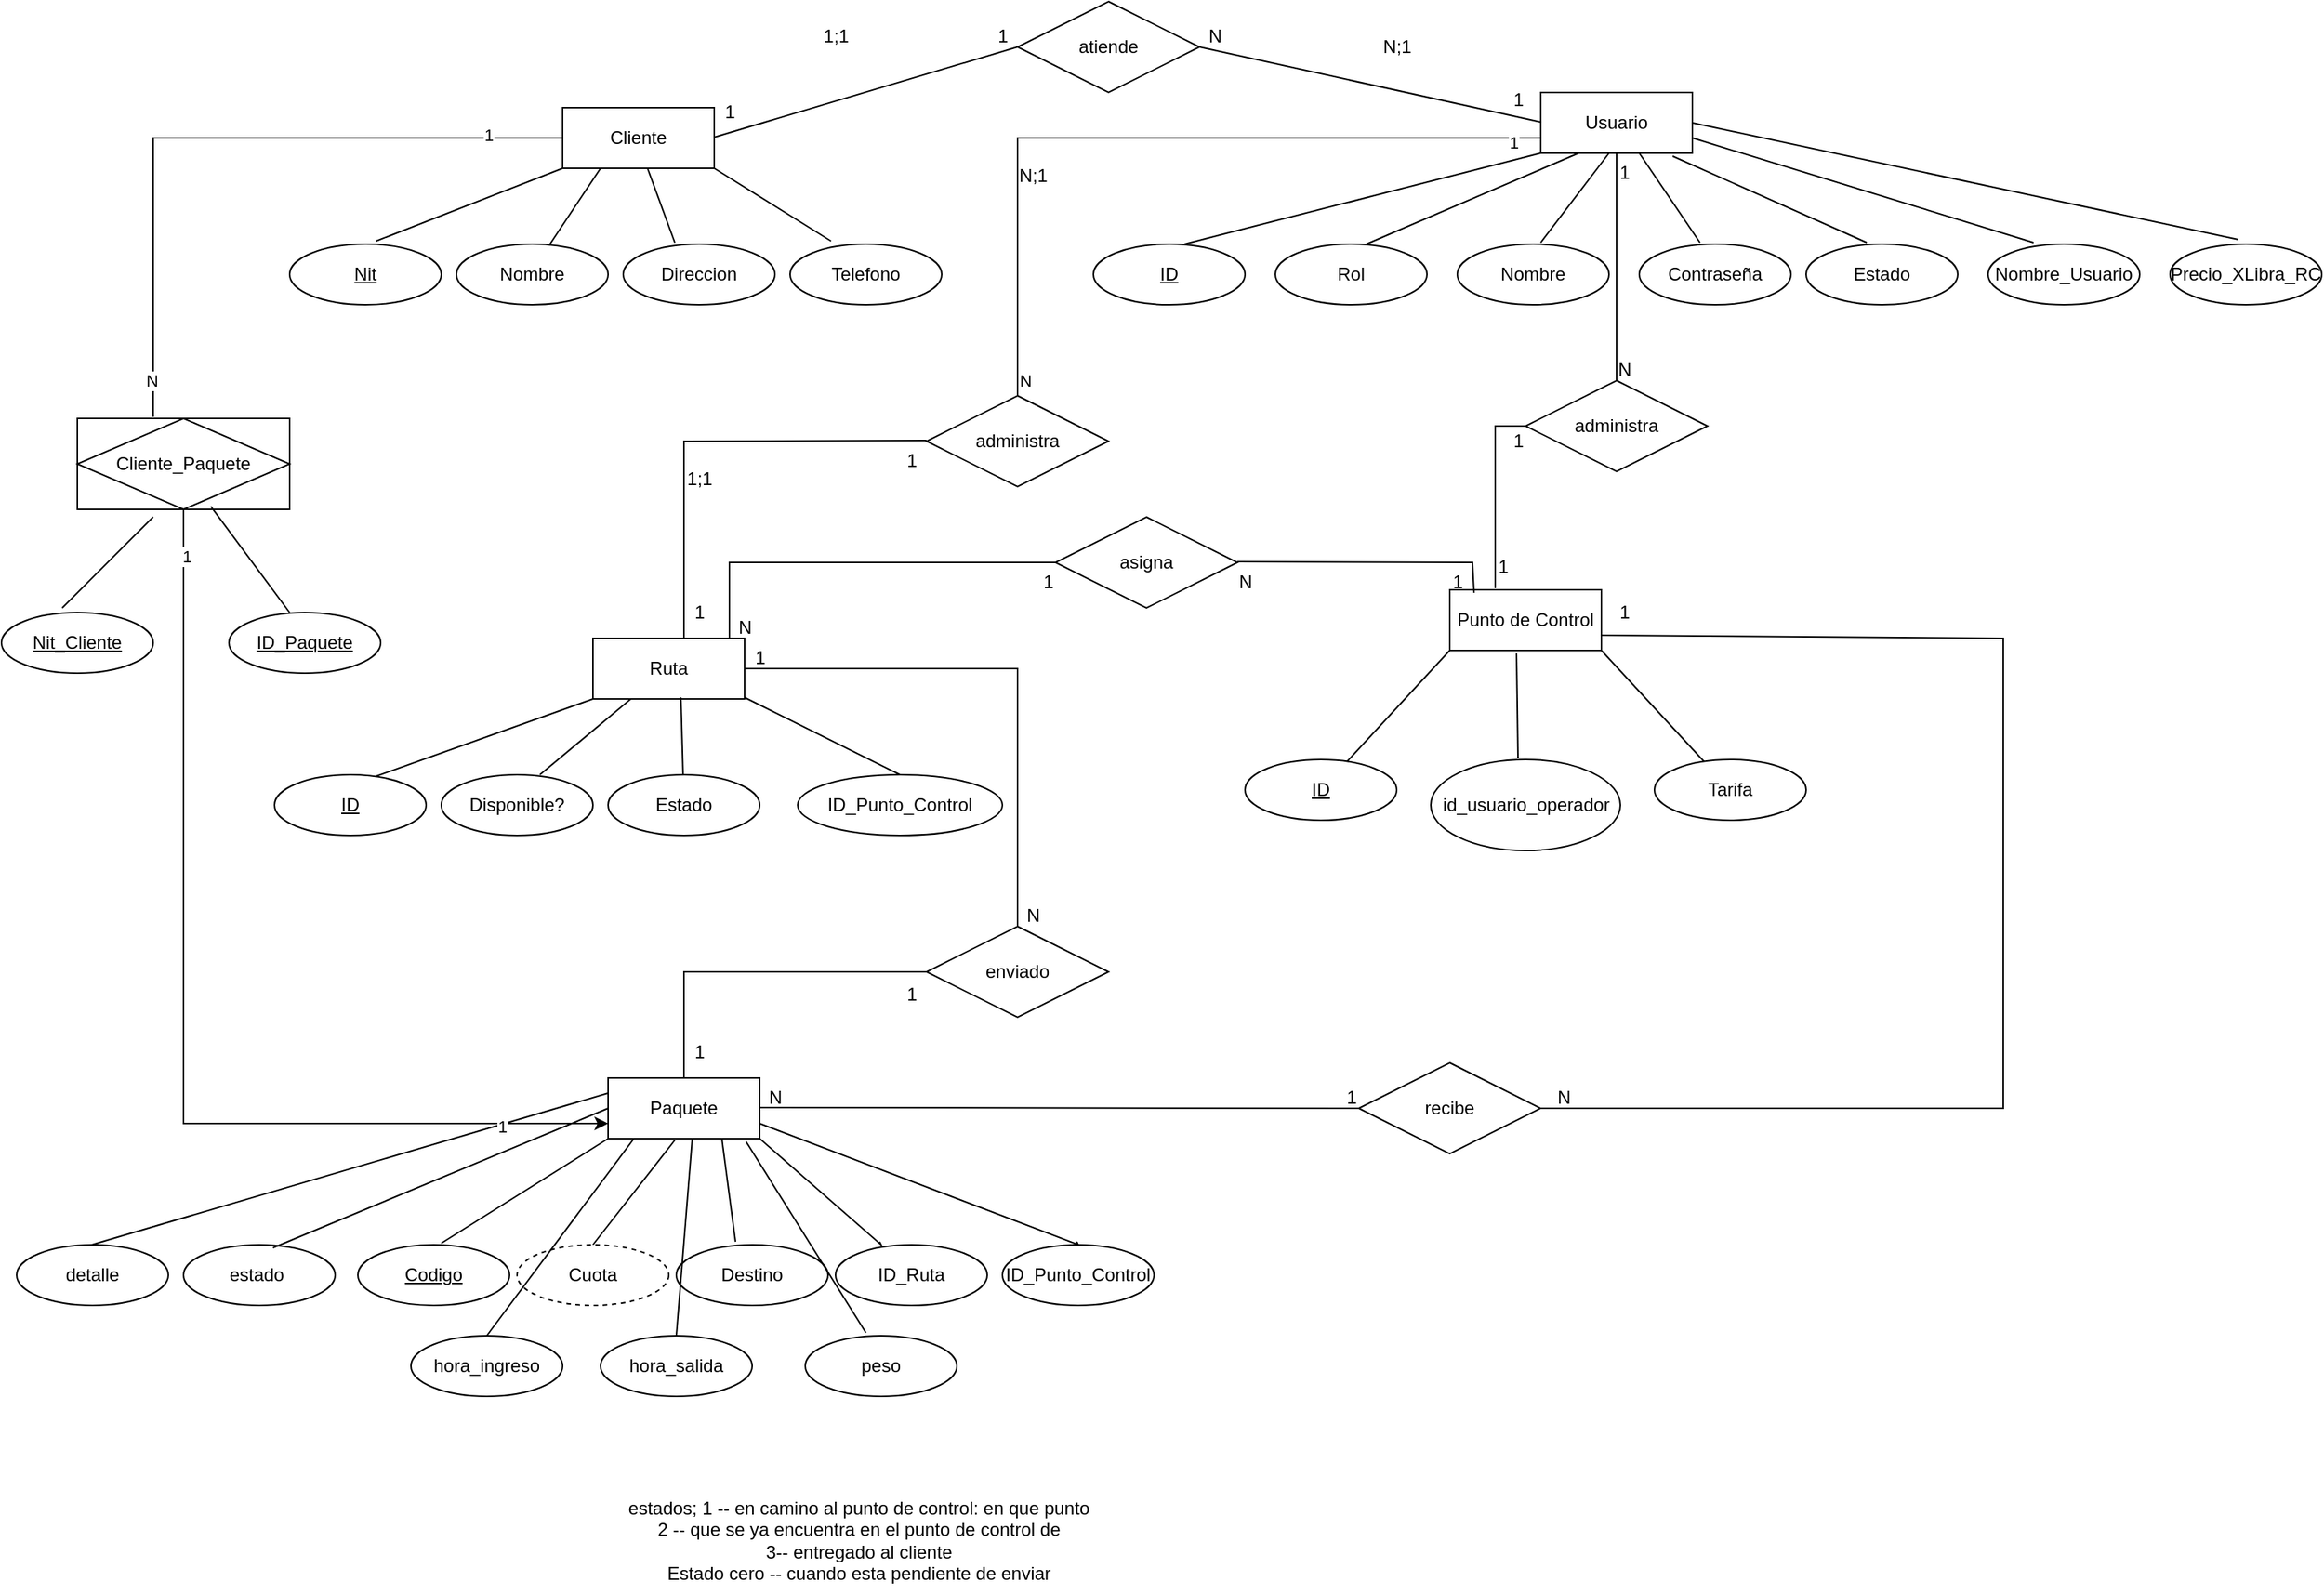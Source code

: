 <mxfile version="24.2.1" type="device">
  <diagram id="R2lEEEUBdFMjLlhIrx00" name="Page-1">
    <mxGraphModel dx="1689" dy="454" grid="1" gridSize="10" guides="1" tooltips="1" connect="1" arrows="1" fold="1" page="1" pageScale="1" pageWidth="850" pageHeight="1100" math="0" shadow="0" extFonts="Permanent Marker^https://fonts.googleapis.com/css?family=Permanent+Marker">
      <root>
        <mxCell id="0" />
        <mxCell id="1" parent="0" />
        <mxCell id="iS1wOVWLzIbY6WLi5ZnQ-2" value="Cliente" style="whiteSpace=wrap;html=1;align=center;" parent="1" vertex="1">
          <mxGeometry x="200" y="100" width="100" height="40" as="geometry" />
        </mxCell>
        <mxCell id="iS1wOVWLzIbY6WLi5ZnQ-3" value="Direccion" style="ellipse;whiteSpace=wrap;html=1;align=center;" parent="1" vertex="1">
          <mxGeometry x="240" y="190" width="100" height="40" as="geometry" />
        </mxCell>
        <mxCell id="iS1wOVWLzIbY6WLi5ZnQ-4" value="Nombre" style="ellipse;whiteSpace=wrap;html=1;align=center;" parent="1" vertex="1">
          <mxGeometry x="130" y="190" width="100" height="40" as="geometry" />
        </mxCell>
        <mxCell id="iS1wOVWLzIbY6WLi5ZnQ-5" value="&lt;u&gt;Nit&lt;/u&gt;" style="ellipse;whiteSpace=wrap;html=1;align=center;" parent="1" vertex="1">
          <mxGeometry x="20" y="190" width="100" height="40" as="geometry" />
        </mxCell>
        <mxCell id="iS1wOVWLzIbY6WLi5ZnQ-7" value="Ruta" style="whiteSpace=wrap;html=1;align=center;" parent="1" vertex="1">
          <mxGeometry x="220" y="450" width="100" height="40" as="geometry" />
        </mxCell>
        <mxCell id="iS1wOVWLzIbY6WLi5ZnQ-8" value="Paquete" style="whiteSpace=wrap;html=1;align=center;" parent="1" vertex="1">
          <mxGeometry x="230" y="740" width="100" height="40" as="geometry" />
        </mxCell>
        <mxCell id="iS1wOVWLzIbY6WLi5ZnQ-9" value="Usuario" style="whiteSpace=wrap;html=1;align=center;" parent="1" vertex="1">
          <mxGeometry x="845" y="90" width="100" height="40" as="geometry" />
        </mxCell>
        <mxCell id="iS1wOVWLzIbY6WLi5ZnQ-10" value="Punto de Control" style="whiteSpace=wrap;html=1;align=center;" parent="1" vertex="1">
          <mxGeometry x="785" y="418" width="100" height="40" as="geometry" />
        </mxCell>
        <mxCell id="iS1wOVWLzIbY6WLi5ZnQ-11" value="&lt;u&gt;ID&lt;/u&gt;" style="ellipse;whiteSpace=wrap;html=1;align=center;" parent="1" vertex="1">
          <mxGeometry x="550" y="190" width="100" height="40" as="geometry" />
        </mxCell>
        <mxCell id="iS1wOVWLzIbY6WLi5ZnQ-13" value="Rol" style="ellipse;whiteSpace=wrap;html=1;align=center;" parent="1" vertex="1">
          <mxGeometry x="670" y="190" width="100" height="40" as="geometry" />
        </mxCell>
        <mxCell id="iS1wOVWLzIbY6WLi5ZnQ-14" value="Nombre" style="ellipse;whiteSpace=wrap;html=1;align=center;" parent="1" vertex="1">
          <mxGeometry x="790" y="190" width="100" height="40" as="geometry" />
        </mxCell>
        <mxCell id="iS1wOVWLzIbY6WLi5ZnQ-15" value="&lt;u&gt;Codigo&lt;/u&gt;" style="ellipse;whiteSpace=wrap;html=1;align=center;" parent="1" vertex="1">
          <mxGeometry x="65" y="850" width="100" height="40" as="geometry" />
        </mxCell>
        <mxCell id="iS1wOVWLzIbY6WLi5ZnQ-17" value="&lt;u&gt;ID&lt;/u&gt;" style="ellipse;whiteSpace=wrap;html=1;align=center;" parent="1" vertex="1">
          <mxGeometry x="650" y="530" width="100" height="40" as="geometry" />
        </mxCell>
        <mxCell id="iS1wOVWLzIbY6WLi5ZnQ-18" value="id_usuario_operador" style="ellipse;whiteSpace=wrap;html=1;align=center;" parent="1" vertex="1">
          <mxGeometry x="772.5" y="530" width="125" height="60" as="geometry" />
        </mxCell>
        <mxCell id="iS1wOVWLzIbY6WLi5ZnQ-23" value="Tarifa" style="ellipse;whiteSpace=wrap;html=1;align=center;" parent="1" vertex="1">
          <mxGeometry x="920" y="530" width="100" height="40" as="geometry" />
        </mxCell>
        <mxCell id="iS1wOVWLzIbY6WLi5ZnQ-24" value="&lt;u&gt;ID&lt;/u&gt;" style="ellipse;whiteSpace=wrap;html=1;align=center;" parent="1" vertex="1">
          <mxGeometry x="10" y="540" width="100" height="40" as="geometry" />
        </mxCell>
        <mxCell id="iS1wOVWLzIbY6WLi5ZnQ-25" value="Estado" style="ellipse;whiteSpace=wrap;html=1;align=center;" parent="1" vertex="1">
          <mxGeometry x="230" y="540" width="100" height="40" as="geometry" />
        </mxCell>
        <mxCell id="iS1wOVWLzIbY6WLi5ZnQ-27" value="Destino" style="ellipse;whiteSpace=wrap;html=1;align=center;" parent="1" vertex="1">
          <mxGeometry x="275" y="850" width="100" height="40" as="geometry" />
        </mxCell>
        <mxCell id="iS1wOVWLzIbY6WLi5ZnQ-28" value="ID_Ruta" style="ellipse;whiteSpace=wrap;html=1;align=center;" parent="1" vertex="1">
          <mxGeometry x="380" y="850" width="100" height="40" as="geometry" />
        </mxCell>
        <mxCell id="iS1wOVWLzIbY6WLi5ZnQ-29" value="ID_Punto_Control" style="ellipse;whiteSpace=wrap;html=1;align=center;" parent="1" vertex="1">
          <mxGeometry x="355" y="540" width="135" height="40" as="geometry" />
        </mxCell>
        <mxCell id="iS1wOVWLzIbY6WLi5ZnQ-31" value="Telefono" style="ellipse;whiteSpace=wrap;html=1;align=center;" parent="1" vertex="1">
          <mxGeometry x="350" y="190" width="100" height="40" as="geometry" />
        </mxCell>
        <mxCell id="iS1wOVWLzIbY6WLi5ZnQ-32" value="Estado" style="ellipse;whiteSpace=wrap;html=1;align=center;" parent="1" vertex="1">
          <mxGeometry x="1020" y="190" width="100" height="40" as="geometry" />
        </mxCell>
        <mxCell id="iS1wOVWLzIbY6WLi5ZnQ-33" value="Contraseña" style="ellipse;whiteSpace=wrap;html=1;align=center;" parent="1" vertex="1">
          <mxGeometry x="910" y="190" width="100" height="40" as="geometry" />
        </mxCell>
        <mxCell id="8Qzd-gN7AWygO7cFxrfl-1" value="Nombre_Usuario" style="ellipse;whiteSpace=wrap;html=1;align=center;" parent="1" vertex="1">
          <mxGeometry x="1140" y="190" width="100" height="40" as="geometry" />
        </mxCell>
        <mxCell id="8Qzd-gN7AWygO7cFxrfl-2" value="atiende" style="shape=rhombus;perimeter=rhombusPerimeter;whiteSpace=wrap;html=1;align=center;" parent="1" vertex="1">
          <mxGeometry x="500" y="30" width="120" height="60" as="geometry" />
        </mxCell>
        <mxCell id="8Qzd-gN7AWygO7cFxrfl-3" value="" style="endArrow=none;html=1;rounded=0;entryX=0;entryY=0.5;entryDx=0;entryDy=0;" parent="1" target="8Qzd-gN7AWygO7cFxrfl-2" edge="1">
          <mxGeometry relative="1" as="geometry">
            <mxPoint x="300" y="119.5" as="sourcePoint" />
            <mxPoint x="460" y="119.5" as="targetPoint" />
          </mxGeometry>
        </mxCell>
        <mxCell id="8Qzd-gN7AWygO7cFxrfl-4" value="" style="endArrow=none;html=1;rounded=0;exitX=1;exitY=0.5;exitDx=0;exitDy=0;" parent="1" source="8Qzd-gN7AWygO7cFxrfl-2" edge="1">
          <mxGeometry relative="1" as="geometry">
            <mxPoint x="685" y="109.5" as="sourcePoint" />
            <mxPoint x="845" y="109.5" as="targetPoint" />
          </mxGeometry>
        </mxCell>
        <mxCell id="8Qzd-gN7AWygO7cFxrfl-5" value="1" style="text;html=1;align=center;verticalAlign=middle;resizable=0;points=[];autosize=1;strokeColor=none;fillColor=none;" parent="1" vertex="1">
          <mxGeometry x="815" y="80" width="30" height="30" as="geometry" />
        </mxCell>
        <mxCell id="8Qzd-gN7AWygO7cFxrfl-6" value="N" style="text;html=1;align=center;verticalAlign=middle;resizable=0;points=[];autosize=1;strokeColor=none;fillColor=none;" parent="1" vertex="1">
          <mxGeometry x="615" y="38" width="30" height="30" as="geometry" />
        </mxCell>
        <mxCell id="8Qzd-gN7AWygO7cFxrfl-7" value="1" style="text;html=1;align=center;verticalAlign=middle;resizable=0;points=[];autosize=1;strokeColor=none;fillColor=none;" parent="1" vertex="1">
          <mxGeometry x="295" y="88" width="30" height="30" as="geometry" />
        </mxCell>
        <mxCell id="8Qzd-gN7AWygO7cFxrfl-8" value="1" style="text;html=1;align=center;verticalAlign=middle;resizable=0;points=[];autosize=1;strokeColor=none;fillColor=none;" parent="1" vertex="1">
          <mxGeometry x="475" y="38" width="30" height="30" as="geometry" />
        </mxCell>
        <mxCell id="8Qzd-gN7AWygO7cFxrfl-10" value="" style="endArrow=none;html=1;rounded=0;entryX=0;entryY=1;entryDx=0;entryDy=0;exitX=0.57;exitY=-0.05;exitDx=0;exitDy=0;exitPerimeter=0;" parent="1" source="iS1wOVWLzIbY6WLi5ZnQ-5" target="iS1wOVWLzIbY6WLi5ZnQ-2" edge="1">
          <mxGeometry relative="1" as="geometry">
            <mxPoint x="70" y="169" as="sourcePoint" />
            <mxPoint x="230" y="169" as="targetPoint" />
          </mxGeometry>
        </mxCell>
        <mxCell id="8Qzd-gN7AWygO7cFxrfl-11" value="" style="endArrow=none;html=1;rounded=0;entryX=0.25;entryY=1;entryDx=0;entryDy=0;exitX=0.61;exitY=0.025;exitDx=0;exitDy=0;exitPerimeter=0;" parent="1" source="iS1wOVWLzIbY6WLi5ZnQ-4" target="iS1wOVWLzIbY6WLi5ZnQ-2" edge="1">
          <mxGeometry relative="1" as="geometry">
            <mxPoint x="200" y="189" as="sourcePoint" />
            <mxPoint x="350" y="189" as="targetPoint" />
          </mxGeometry>
        </mxCell>
        <mxCell id="8Qzd-gN7AWygO7cFxrfl-12" value="" style="endArrow=none;html=1;rounded=0;entryX=0.17;entryY=0.975;entryDx=0;entryDy=0;entryPerimeter=0;exitX=0.34;exitY=-0.025;exitDx=0;exitDy=0;exitPerimeter=0;" parent="1" source="iS1wOVWLzIbY6WLi5ZnQ-3" edge="1">
          <mxGeometry relative="1" as="geometry">
            <mxPoint x="230" y="192" as="sourcePoint" />
            <mxPoint x="256" y="140" as="targetPoint" />
          </mxGeometry>
        </mxCell>
        <mxCell id="8Qzd-gN7AWygO7cFxrfl-13" value="" style="endArrow=none;html=1;rounded=0;exitX=0.27;exitY=-0.05;exitDx=0;exitDy=0;exitPerimeter=0;entryX=1;entryY=1;entryDx=0;entryDy=0;" parent="1" source="iS1wOVWLzIbY6WLi5ZnQ-31" target="iS1wOVWLzIbY6WLi5ZnQ-2" edge="1">
          <mxGeometry relative="1" as="geometry">
            <mxPoint x="313" y="190" as="sourcePoint" />
            <mxPoint x="300" y="141" as="targetPoint" />
          </mxGeometry>
        </mxCell>
        <mxCell id="8Qzd-gN7AWygO7cFxrfl-14" value="" style="endArrow=none;html=1;rounded=0;entryX=0;entryY=1;entryDx=0;entryDy=0;" parent="1" target="iS1wOVWLzIbY6WLi5ZnQ-9" edge="1">
          <mxGeometry relative="1" as="geometry">
            <mxPoint x="610" y="190" as="sourcePoint" />
            <mxPoint x="770" y="190" as="targetPoint" />
          </mxGeometry>
        </mxCell>
        <mxCell id="8Qzd-gN7AWygO7cFxrfl-15" value="" style="endArrow=none;html=1;rounded=0;entryX=0.25;entryY=1;entryDx=0;entryDy=0;" parent="1" target="iS1wOVWLzIbY6WLi5ZnQ-9" edge="1">
          <mxGeometry relative="1" as="geometry">
            <mxPoint x="730" y="190" as="sourcePoint" />
            <mxPoint x="890" y="190" as="targetPoint" />
          </mxGeometry>
        </mxCell>
        <mxCell id="8Qzd-gN7AWygO7cFxrfl-16" value="" style="endArrow=none;html=1;rounded=0;entryX=0.45;entryY=1;entryDx=0;entryDy=0;entryPerimeter=0;" parent="1" target="iS1wOVWLzIbY6WLi5ZnQ-9" edge="1">
          <mxGeometry relative="1" as="geometry">
            <mxPoint x="845" y="189" as="sourcePoint" />
            <mxPoint x="1005" y="189" as="targetPoint" />
          </mxGeometry>
        </mxCell>
        <mxCell id="8Qzd-gN7AWygO7cFxrfl-17" value="" style="endArrow=none;html=1;rounded=0;" parent="1" edge="1">
          <mxGeometry relative="1" as="geometry">
            <mxPoint x="950" y="189" as="sourcePoint" />
            <mxPoint x="910" y="130" as="targetPoint" />
          </mxGeometry>
        </mxCell>
        <mxCell id="8Qzd-gN7AWygO7cFxrfl-18" value="" style="endArrow=none;html=1;rounded=0;entryX=0.87;entryY=1.05;entryDx=0;entryDy=0;entryPerimeter=0;" parent="1" target="iS1wOVWLzIbY6WLi5ZnQ-9" edge="1">
          <mxGeometry relative="1" as="geometry">
            <mxPoint x="1060" y="189" as="sourcePoint" />
            <mxPoint x="1230" y="189" as="targetPoint" />
          </mxGeometry>
        </mxCell>
        <mxCell id="8Qzd-gN7AWygO7cFxrfl-19" value="" style="endArrow=none;html=1;rounded=0;entryX=1;entryY=0.75;entryDx=0;entryDy=0;" parent="1" target="iS1wOVWLzIbY6WLi5ZnQ-9" edge="1">
          <mxGeometry relative="1" as="geometry">
            <mxPoint x="1170" y="189" as="sourcePoint" />
            <mxPoint x="1330" y="189" as="targetPoint" />
          </mxGeometry>
        </mxCell>
        <mxCell id="8Qzd-gN7AWygO7cFxrfl-20" value="1;1" style="text;html=1;align=center;verticalAlign=middle;resizable=0;points=[];autosize=1;strokeColor=none;fillColor=none;" parent="1" vertex="1">
          <mxGeometry x="360" y="38" width="40" height="30" as="geometry" />
        </mxCell>
        <mxCell id="8Qzd-gN7AWygO7cFxrfl-21" value="administra" style="shape=rhombus;perimeter=rhombusPerimeter;whiteSpace=wrap;html=1;align=center;" parent="1" vertex="1">
          <mxGeometry x="440" y="290" width="120" height="60" as="geometry" />
        </mxCell>
        <mxCell id="8Qzd-gN7AWygO7cFxrfl-22" value="" style="endArrow=none;html=1;rounded=0;entryX=0;entryY=0.75;entryDx=0;entryDy=0;" parent="1" target="iS1wOVWLzIbY6WLi5ZnQ-9" edge="1">
          <mxGeometry relative="1" as="geometry">
            <mxPoint x="500" y="290" as="sourcePoint" />
            <mxPoint x="660" y="290" as="targetPoint" />
            <Array as="points">
              <mxPoint x="500" y="120" />
            </Array>
          </mxGeometry>
        </mxCell>
        <mxCell id="8Qzd-gN7AWygO7cFxrfl-28" value="1" style="edgeLabel;html=1;align=center;verticalAlign=middle;resizable=0;points=[];" parent="8Qzd-gN7AWygO7cFxrfl-22" vertex="1" connectable="0">
          <mxGeometry x="0.93" y="-3" relative="1" as="geometry">
            <mxPoint as="offset" />
          </mxGeometry>
        </mxCell>
        <mxCell id="8Qzd-gN7AWygO7cFxrfl-29" value="N" style="edgeLabel;html=1;align=center;verticalAlign=middle;resizable=0;points=[];" parent="8Qzd-gN7AWygO7cFxrfl-22" vertex="1" connectable="0">
          <mxGeometry x="-0.961" y="-5" relative="1" as="geometry">
            <mxPoint as="offset" />
          </mxGeometry>
        </mxCell>
        <mxCell id="8Qzd-gN7AWygO7cFxrfl-23" value="" style="endArrow=none;html=1;rounded=0;" parent="1" edge="1">
          <mxGeometry relative="1" as="geometry">
            <mxPoint x="280" y="450" as="sourcePoint" />
            <mxPoint x="440" y="319.5" as="targetPoint" />
            <Array as="points">
              <mxPoint x="280" y="320" />
            </Array>
          </mxGeometry>
        </mxCell>
        <mxCell id="8Qzd-gN7AWygO7cFxrfl-24" value="" style="endArrow=none;html=1;rounded=0;entryX=0;entryY=1;entryDx=0;entryDy=0;exitX=0.67;exitY=0.025;exitDx=0;exitDy=0;exitPerimeter=0;" parent="1" source="iS1wOVWLzIbY6WLi5ZnQ-24" target="iS1wOVWLzIbY6WLi5ZnQ-7" edge="1">
          <mxGeometry relative="1" as="geometry">
            <mxPoint x="50" y="529" as="sourcePoint" />
            <mxPoint x="210" y="529" as="targetPoint" />
          </mxGeometry>
        </mxCell>
        <mxCell id="8Qzd-gN7AWygO7cFxrfl-25" value="" style="endArrow=none;html=1;rounded=0;entryX=0.58;entryY=0.975;entryDx=0;entryDy=0;entryPerimeter=0;" parent="1" source="iS1wOVWLzIbY6WLi5ZnQ-25" target="iS1wOVWLzIbY6WLi5ZnQ-7" edge="1">
          <mxGeometry relative="1" as="geometry">
            <mxPoint x="180" y="529" as="sourcePoint" />
            <mxPoint x="330" y="529" as="targetPoint" />
          </mxGeometry>
        </mxCell>
        <mxCell id="8Qzd-gN7AWygO7cFxrfl-27" value="" style="endArrow=none;html=1;rounded=0;entryX=0.5;entryY=0;entryDx=0;entryDy=0;" parent="1" target="iS1wOVWLzIbY6WLi5ZnQ-29" edge="1">
          <mxGeometry relative="1" as="geometry">
            <mxPoint x="320" y="489" as="sourcePoint" />
            <mxPoint x="480" y="489" as="targetPoint" />
          </mxGeometry>
        </mxCell>
        <mxCell id="8Qzd-gN7AWygO7cFxrfl-30" value="1" style="text;html=1;align=center;verticalAlign=middle;resizable=0;points=[];autosize=1;strokeColor=none;fillColor=none;" parent="1" vertex="1">
          <mxGeometry x="275" y="418" width="30" height="30" as="geometry" />
        </mxCell>
        <mxCell id="8Qzd-gN7AWygO7cFxrfl-31" value="1" style="text;html=1;align=center;verticalAlign=middle;resizable=0;points=[];autosize=1;strokeColor=none;fillColor=none;" parent="1" vertex="1">
          <mxGeometry x="415" y="318" width="30" height="30" as="geometry" />
        </mxCell>
        <mxCell id="8Qzd-gN7AWygO7cFxrfl-32" value="N;1" style="text;html=1;align=center;verticalAlign=middle;resizable=0;points=[];autosize=1;strokeColor=none;fillColor=none;" parent="1" vertex="1">
          <mxGeometry x="730" y="45" width="40" height="30" as="geometry" />
        </mxCell>
        <mxCell id="8Qzd-gN7AWygO7cFxrfl-33" value="N;1" style="text;html=1;align=center;verticalAlign=middle;resizable=0;points=[];autosize=1;strokeColor=none;fillColor=none;" parent="1" vertex="1">
          <mxGeometry x="490" y="130" width="40" height="30" as="geometry" />
        </mxCell>
        <mxCell id="8Qzd-gN7AWygO7cFxrfl-34" value="1;1" style="text;html=1;align=center;verticalAlign=middle;resizable=0;points=[];autosize=1;strokeColor=none;fillColor=none;" parent="1" vertex="1">
          <mxGeometry x="270" y="330" width="40" height="30" as="geometry" />
        </mxCell>
        <mxCell id="8Qzd-gN7AWygO7cFxrfl-35" value="" style="endArrow=none;html=1;rounded=0;entryX=0;entryY=1;entryDx=0;entryDy=0;" parent="1" source="iS1wOVWLzIbY6WLi5ZnQ-17" target="iS1wOVWLzIbY6WLi5ZnQ-10" edge="1">
          <mxGeometry relative="1" as="geometry">
            <mxPoint x="605" y="530" as="sourcePoint" />
            <mxPoint x="780" y="460" as="targetPoint" />
          </mxGeometry>
        </mxCell>
        <mxCell id="8Qzd-gN7AWygO7cFxrfl-37" value="" style="endArrow=none;html=1;rounded=0;entryX=0.44;entryY=1.05;entryDx=0;entryDy=0;entryPerimeter=0;" parent="1" target="iS1wOVWLzIbY6WLi5ZnQ-10" edge="1">
          <mxGeometry relative="1" as="geometry">
            <mxPoint x="830" y="529" as="sourcePoint" />
            <mxPoint x="990" y="529" as="targetPoint" />
          </mxGeometry>
        </mxCell>
        <mxCell id="8Qzd-gN7AWygO7cFxrfl-39" value="" style="endArrow=none;html=1;rounded=0;exitX=1;exitY=1;exitDx=0;exitDy=0;" parent="1" source="iS1wOVWLzIbY6WLi5ZnQ-10" edge="1" target="iS1wOVWLzIbY6WLi5ZnQ-23">
          <mxGeometry relative="1" as="geometry">
            <mxPoint x="910" y="529" as="sourcePoint" />
            <mxPoint x="1070" y="529" as="targetPoint" />
          </mxGeometry>
        </mxCell>
        <mxCell id="8Qzd-gN7AWygO7cFxrfl-40" value="administra" style="shape=rhombus;perimeter=rhombusPerimeter;whiteSpace=wrap;html=1;align=center;" parent="1" vertex="1">
          <mxGeometry x="835" y="280" width="120" height="60" as="geometry" />
        </mxCell>
        <mxCell id="8Qzd-gN7AWygO7cFxrfl-41" value="" style="endArrow=none;html=1;rounded=0;entryX=0;entryY=0.5;entryDx=0;entryDy=0;" parent="1" target="8Qzd-gN7AWygO7cFxrfl-40" edge="1">
          <mxGeometry relative="1" as="geometry">
            <mxPoint x="815" y="417" as="sourcePoint" />
            <mxPoint x="975" y="417" as="targetPoint" />
            <Array as="points">
              <mxPoint x="815" y="310" />
            </Array>
          </mxGeometry>
        </mxCell>
        <mxCell id="8Qzd-gN7AWygO7cFxrfl-42" value="" style="endArrow=none;html=1;rounded=0;exitX=0.5;exitY=1;exitDx=0;exitDy=0;entryX=0.5;entryY=0;entryDx=0;entryDy=0;" parent="1" source="iS1wOVWLzIbY6WLi5ZnQ-9" target="8Qzd-gN7AWygO7cFxrfl-40" edge="1">
          <mxGeometry relative="1" as="geometry">
            <mxPoint x="740" y="280" as="sourcePoint" />
            <mxPoint x="900" y="280" as="targetPoint" />
          </mxGeometry>
        </mxCell>
        <mxCell id="8Qzd-gN7AWygO7cFxrfl-47" value="1" style="text;html=1;align=center;verticalAlign=middle;resizable=0;points=[];autosize=1;strokeColor=none;fillColor=none;" parent="1" vertex="1">
          <mxGeometry x="885" y="128" width="30" height="30" as="geometry" />
        </mxCell>
        <mxCell id="8Qzd-gN7AWygO7cFxrfl-48" value="N" style="text;html=1;align=center;verticalAlign=middle;resizable=0;points=[];autosize=1;strokeColor=none;fillColor=none;" parent="1" vertex="1">
          <mxGeometry x="885" y="258" width="30" height="30" as="geometry" />
        </mxCell>
        <mxCell id="8Qzd-gN7AWygO7cFxrfl-49" value="1" style="text;html=1;align=center;verticalAlign=middle;resizable=0;points=[];autosize=1;strokeColor=none;fillColor=none;" parent="1" vertex="1">
          <mxGeometry x="805" y="388" width="30" height="30" as="geometry" />
        </mxCell>
        <mxCell id="8Qzd-gN7AWygO7cFxrfl-50" value="1" style="text;html=1;align=center;verticalAlign=middle;resizable=0;points=[];autosize=1;strokeColor=none;fillColor=none;" parent="1" vertex="1">
          <mxGeometry x="815" y="305" width="30" height="30" as="geometry" />
        </mxCell>
        <mxCell id="8Qzd-gN7AWygO7cFxrfl-51" value="" style="endArrow=none;html=1;rounded=0;entryX=0;entryY=1;entryDx=0;entryDy=0;entryPerimeter=0;" parent="1" target="iS1wOVWLzIbY6WLi5ZnQ-8" edge="1">
          <mxGeometry relative="1" as="geometry">
            <mxPoint x="120" y="849" as="sourcePoint" />
            <mxPoint x="280" y="849" as="targetPoint" />
          </mxGeometry>
        </mxCell>
        <mxCell id="8Qzd-gN7AWygO7cFxrfl-52" value="" style="endArrow=none;html=1;rounded=0;entryX=0.44;entryY=1.025;entryDx=0;entryDy=0;entryPerimeter=0;exitX=0.5;exitY=0;exitDx=0;exitDy=0;" parent="1" target="iS1wOVWLzIbY6WLi5ZnQ-8" edge="1">
          <mxGeometry relative="1" as="geometry">
            <mxPoint x="220" y="850" as="sourcePoint" />
            <mxPoint x="270" y="790" as="targetPoint" />
          </mxGeometry>
        </mxCell>
        <mxCell id="8Qzd-gN7AWygO7cFxrfl-53" value="" style="endArrow=none;html=1;rounded=0;exitX=0.75;exitY=1;exitDx=0;exitDy=0;entryX=0.39;entryY=-0.05;entryDx=0;entryDy=0;entryPerimeter=0;" parent="1" source="iS1wOVWLzIbY6WLi5ZnQ-8" target="iS1wOVWLzIbY6WLi5ZnQ-27" edge="1">
          <mxGeometry relative="1" as="geometry">
            <mxPoint x="270" y="850" as="sourcePoint" />
            <mxPoint x="430" y="850" as="targetPoint" />
          </mxGeometry>
        </mxCell>
        <mxCell id="8Qzd-gN7AWygO7cFxrfl-54" value="enviado" style="shape=rhombus;perimeter=rhombusPerimeter;whiteSpace=wrap;html=1;align=center;" parent="1" vertex="1">
          <mxGeometry x="440" y="640" width="120" height="60" as="geometry" />
        </mxCell>
        <mxCell id="8Qzd-gN7AWygO7cFxrfl-55" value="" style="endArrow=none;html=1;rounded=0;entryX=0;entryY=0.5;entryDx=0;entryDy=0;" parent="1" target="8Qzd-gN7AWygO7cFxrfl-54" edge="1">
          <mxGeometry relative="1" as="geometry">
            <mxPoint x="280" y="740" as="sourcePoint" />
            <mxPoint x="440" y="740" as="targetPoint" />
            <Array as="points">
              <mxPoint x="280" y="670" />
            </Array>
          </mxGeometry>
        </mxCell>
        <mxCell id="8Qzd-gN7AWygO7cFxrfl-56" value="" style="endArrow=none;html=1;rounded=0;entryX=1;entryY=0.5;entryDx=0;entryDy=0;" parent="1" target="iS1wOVWLzIbY6WLi5ZnQ-7" edge="1">
          <mxGeometry relative="1" as="geometry">
            <mxPoint x="500" y="640" as="sourcePoint" />
            <mxPoint x="660" y="640" as="targetPoint" />
            <Array as="points">
              <mxPoint x="500" y="470" />
            </Array>
          </mxGeometry>
        </mxCell>
        <mxCell id="8Qzd-gN7AWygO7cFxrfl-57" value="1" style="text;html=1;align=center;verticalAlign=middle;resizable=0;points=[];autosize=1;strokeColor=none;fillColor=none;" parent="1" vertex="1">
          <mxGeometry x="275" y="708" width="30" height="30" as="geometry" />
        </mxCell>
        <mxCell id="8Qzd-gN7AWygO7cFxrfl-58" value="1" style="text;html=1;align=center;verticalAlign=middle;resizable=0;points=[];autosize=1;strokeColor=none;fillColor=none;" parent="1" vertex="1">
          <mxGeometry x="415" y="670" width="30" height="30" as="geometry" />
        </mxCell>
        <mxCell id="8Qzd-gN7AWygO7cFxrfl-59" value="1" style="text;html=1;align=center;verticalAlign=middle;resizable=0;points=[];autosize=1;strokeColor=none;fillColor=none;" parent="1" vertex="1">
          <mxGeometry x="315" y="448" width="30" height="30" as="geometry" />
        </mxCell>
        <mxCell id="8Qzd-gN7AWygO7cFxrfl-60" value="N" style="text;html=1;align=center;verticalAlign=middle;resizable=0;points=[];autosize=1;strokeColor=none;fillColor=none;" parent="1" vertex="1">
          <mxGeometry x="495" y="618" width="30" height="30" as="geometry" />
        </mxCell>
        <mxCell id="8Qzd-gN7AWygO7cFxrfl-61" value="" style="endArrow=none;html=1;rounded=0;exitX=1;exitY=1;exitDx=0;exitDy=0;entryX=0.29;entryY=-0.05;entryDx=0;entryDy=0;entryPerimeter=0;" parent="1" source="iS1wOVWLzIbY6WLi5ZnQ-8" target="iS1wOVWLzIbY6WLi5ZnQ-28" edge="1">
          <mxGeometry relative="1" as="geometry">
            <mxPoint x="305" y="849" as="sourcePoint" />
            <mxPoint x="465" y="849" as="targetPoint" />
            <Array as="points">
              <mxPoint x="410" y="850" />
            </Array>
          </mxGeometry>
        </mxCell>
        <mxCell id="8Qzd-gN7AWygO7cFxrfl-62" value="asigna" style="shape=rhombus;perimeter=rhombusPerimeter;whiteSpace=wrap;html=1;align=center;" parent="1" vertex="1">
          <mxGeometry x="525" y="370" width="120" height="60" as="geometry" />
        </mxCell>
        <mxCell id="8Qzd-gN7AWygO7cFxrfl-63" value="" style="endArrow=none;html=1;rounded=0;entryX=0;entryY=0.5;entryDx=0;entryDy=0;" parent="1" target="8Qzd-gN7AWygO7cFxrfl-62" edge="1">
          <mxGeometry relative="1" as="geometry">
            <mxPoint x="310" y="450" as="sourcePoint" />
            <mxPoint x="470" y="450" as="targetPoint" />
            <Array as="points">
              <mxPoint x="310" y="400" />
            </Array>
          </mxGeometry>
        </mxCell>
        <mxCell id="8Qzd-gN7AWygO7cFxrfl-65" value="N" style="text;html=1;align=center;verticalAlign=middle;resizable=0;points=[];autosize=1;strokeColor=none;fillColor=none;" parent="1" vertex="1">
          <mxGeometry x="305" y="428" width="30" height="30" as="geometry" />
        </mxCell>
        <mxCell id="8Qzd-gN7AWygO7cFxrfl-66" value="1" style="text;html=1;align=center;verticalAlign=middle;resizable=0;points=[];autosize=1;strokeColor=none;fillColor=none;" parent="1" vertex="1">
          <mxGeometry x="505" y="398" width="30" height="30" as="geometry" />
        </mxCell>
        <mxCell id="8Qzd-gN7AWygO7cFxrfl-67" value="" style="endArrow=none;html=1;rounded=0;entryX=0.16;entryY=0.05;entryDx=0;entryDy=0;entryPerimeter=0;" parent="1" target="iS1wOVWLzIbY6WLi5ZnQ-10" edge="1">
          <mxGeometry relative="1" as="geometry">
            <mxPoint x="645" y="399.5" as="sourcePoint" />
            <mxPoint x="800" y="410" as="targetPoint" />
            <Array as="points">
              <mxPoint x="800" y="400" />
            </Array>
          </mxGeometry>
        </mxCell>
        <mxCell id="8Qzd-gN7AWygO7cFxrfl-69" value="N" style="text;html=1;align=center;verticalAlign=middle;resizable=0;points=[];autosize=1;strokeColor=none;fillColor=none;" parent="1" vertex="1">
          <mxGeometry x="635" y="398" width="30" height="30" as="geometry" />
        </mxCell>
        <mxCell id="8Qzd-gN7AWygO7cFxrfl-70" value="1" style="text;html=1;align=center;verticalAlign=middle;resizable=0;points=[];autosize=1;strokeColor=none;fillColor=none;" parent="1" vertex="1">
          <mxGeometry x="775" y="398" width="30" height="30" as="geometry" />
        </mxCell>
        <mxCell id="8Qzd-gN7AWygO7cFxrfl-71" value="recibe" style="shape=rhombus;perimeter=rhombusPerimeter;whiteSpace=wrap;html=1;align=center;" parent="1" vertex="1">
          <mxGeometry x="725" y="730" width="120" height="60" as="geometry" />
        </mxCell>
        <mxCell id="8Qzd-gN7AWygO7cFxrfl-72" value="" style="endArrow=none;html=1;rounded=0;entryX=1;entryY=0.75;entryDx=0;entryDy=0;exitX=1;exitY=0.5;exitDx=0;exitDy=0;" parent="1" source="8Qzd-gN7AWygO7cFxrfl-71" target="iS1wOVWLzIbY6WLi5ZnQ-10" edge="1">
          <mxGeometry relative="1" as="geometry">
            <mxPoint x="845" y="738" as="sourcePoint" />
            <mxPoint x="1005" y="738" as="targetPoint" />
            <Array as="points">
              <mxPoint x="1150" y="760" />
              <mxPoint x="1150" y="450" />
            </Array>
          </mxGeometry>
        </mxCell>
        <mxCell id="8Qzd-gN7AWygO7cFxrfl-73" value="" style="endArrow=none;html=1;rounded=0;entryX=0;entryY=0.5;entryDx=0;entryDy=0;" parent="1" target="8Qzd-gN7AWygO7cFxrfl-71" edge="1">
          <mxGeometry relative="1" as="geometry">
            <mxPoint x="330" y="759.5" as="sourcePoint" />
            <mxPoint x="490" y="759.5" as="targetPoint" />
          </mxGeometry>
        </mxCell>
        <mxCell id="8Qzd-gN7AWygO7cFxrfl-74" value="1" style="text;html=1;align=center;verticalAlign=middle;resizable=0;points=[];autosize=1;strokeColor=none;fillColor=none;" parent="1" vertex="1">
          <mxGeometry x="885" y="418" width="30" height="30" as="geometry" />
        </mxCell>
        <mxCell id="8Qzd-gN7AWygO7cFxrfl-75" value="N" style="text;html=1;align=center;verticalAlign=middle;resizable=0;points=[];autosize=1;strokeColor=none;fillColor=none;" parent="1" vertex="1">
          <mxGeometry x="845" y="738" width="30" height="30" as="geometry" />
        </mxCell>
        <mxCell id="8Qzd-gN7AWygO7cFxrfl-76" value="N" style="text;html=1;align=center;verticalAlign=middle;resizable=0;points=[];autosize=1;strokeColor=none;fillColor=none;" parent="1" vertex="1">
          <mxGeometry x="325" y="738" width="30" height="30" as="geometry" />
        </mxCell>
        <mxCell id="8Qzd-gN7AWygO7cFxrfl-77" value="1" style="text;html=1;align=center;verticalAlign=middle;resizable=0;points=[];autosize=1;strokeColor=none;fillColor=none;" parent="1" vertex="1">
          <mxGeometry x="705" y="738" width="30" height="30" as="geometry" />
        </mxCell>
        <mxCell id="8Qzd-gN7AWygO7cFxrfl-78" value="ID_Punto_Control" style="ellipse;whiteSpace=wrap;html=1;align=center;" parent="1" vertex="1">
          <mxGeometry x="490" y="850" width="100" height="40" as="geometry" />
        </mxCell>
        <mxCell id="8Qzd-gN7AWygO7cFxrfl-79" value="" style="endArrow=none;html=1;rounded=0;entryX=0.29;entryY=-0.05;entryDx=0;entryDy=0;entryPerimeter=0;exitX=1;exitY=0.75;exitDx=0;exitDy=0;exitPerimeter=0;" parent="1" source="iS1wOVWLzIbY6WLi5ZnQ-8" edge="1">
          <mxGeometry relative="1" as="geometry">
            <mxPoint x="340" y="770" as="sourcePoint" />
            <mxPoint x="539" y="848" as="targetPoint" />
            <Array as="points">
              <mxPoint x="540" y="850" />
            </Array>
          </mxGeometry>
        </mxCell>
        <mxCell id="8Qzd-gN7AWygO7cFxrfl-81" value="estado&amp;nbsp;" style="ellipse;whiteSpace=wrap;html=1;align=center;" parent="1" vertex="1">
          <mxGeometry x="-50" y="850" width="100" height="40" as="geometry" />
        </mxCell>
        <mxCell id="8Qzd-gN7AWygO7cFxrfl-82" value="estados; 1 -- en camino al punto de control: en que punto&lt;div&gt;2 -- que se ya encuentra en el punto de control de&lt;/div&gt;&lt;div&gt;3-- entregado al cliente&lt;/div&gt;&lt;div&gt;Estado cero -- cuando esta pendiente de enviar&lt;/div&gt;" style="text;html=1;align=center;verticalAlign=middle;resizable=0;points=[];autosize=1;strokeColor=none;fillColor=none;" parent="1" vertex="1">
          <mxGeometry x="230" y="1010" width="330" height="70" as="geometry" />
        </mxCell>
        <mxCell id="8Qzd-gN7AWygO7cFxrfl-83" value="Precio_XLibra_RC" style="ellipse;whiteSpace=wrap;html=1;align=center;" parent="1" vertex="1">
          <mxGeometry x="1260" y="190" width="100" height="40" as="geometry" />
        </mxCell>
        <mxCell id="8Qzd-gN7AWygO7cFxrfl-84" value="" style="endArrow=none;html=1;rounded=0;entryX=1;entryY=0.5;entryDx=0;entryDy=0;" parent="1" target="iS1wOVWLzIbY6WLi5ZnQ-9" edge="1">
          <mxGeometry relative="1" as="geometry">
            <mxPoint x="1305" y="187" as="sourcePoint" />
            <mxPoint x="1080" y="118" as="targetPoint" />
          </mxGeometry>
        </mxCell>
        <mxCell id="8Qzd-gN7AWygO7cFxrfl-85" value="detalle" style="ellipse;whiteSpace=wrap;html=1;align=center;" parent="1" vertex="1">
          <mxGeometry x="-160" y="850" width="100" height="40" as="geometry" />
        </mxCell>
        <mxCell id="8Qzd-gN7AWygO7cFxrfl-86" value="" style="endArrow=none;html=1;rounded=0;entryX=0;entryY=1;entryDx=0;entryDy=0;entryPerimeter=0;exitX=0.59;exitY=0.05;exitDx=0;exitDy=0;exitPerimeter=0;" parent="1" source="8Qzd-gN7AWygO7cFxrfl-81" edge="1">
          <mxGeometry relative="1" as="geometry">
            <mxPoint x="120" y="829" as="sourcePoint" />
            <mxPoint x="230" y="760" as="targetPoint" />
          </mxGeometry>
        </mxCell>
        <mxCell id="8Qzd-gN7AWygO7cFxrfl-87" value="" style="endArrow=none;html=1;rounded=0;entryX=0;entryY=0.25;entryDx=0;entryDy=0;exitX=0.59;exitY=0.05;exitDx=0;exitDy=0;exitPerimeter=0;" parent="1" target="iS1wOVWLzIbY6WLi5ZnQ-8" edge="1">
          <mxGeometry relative="1" as="geometry">
            <mxPoint x="-110.5" y="850" as="sourcePoint" />
            <mxPoint x="110.5" y="758" as="targetPoint" />
          </mxGeometry>
        </mxCell>
        <mxCell id="8Qzd-gN7AWygO7cFxrfl-88" value="Cuota" style="ellipse;whiteSpace=wrap;html=1;align=center;dashed=1;" parent="1" vertex="1">
          <mxGeometry x="170" y="850" width="100" height="40" as="geometry" />
        </mxCell>
        <mxCell id="8Qzd-gN7AWygO7cFxrfl-90" value="Disponible?" style="ellipse;whiteSpace=wrap;html=1;align=center;" parent="1" vertex="1">
          <mxGeometry x="120" y="540" width="100" height="40" as="geometry" />
        </mxCell>
        <mxCell id="8Qzd-gN7AWygO7cFxrfl-91" value="" style="endArrow=none;html=1;rounded=0;entryX=0.25;entryY=1;entryDx=0;entryDy=0;" parent="1" target="iS1wOVWLzIbY6WLi5ZnQ-7" edge="1">
          <mxGeometry relative="1" as="geometry">
            <mxPoint x="185" y="540" as="sourcePoint" />
            <mxPoint x="345" y="540" as="targetPoint" />
          </mxGeometry>
        </mxCell>
        <mxCell id="8Qzd-gN7AWygO7cFxrfl-100" style="edgeStyle=orthogonalEdgeStyle;rounded=0;orthogonalLoop=1;jettySize=auto;html=1;entryX=0;entryY=0.75;entryDx=0;entryDy=0;" parent="1" source="8Qzd-gN7AWygO7cFxrfl-92" target="iS1wOVWLzIbY6WLi5ZnQ-8" edge="1">
          <mxGeometry relative="1" as="geometry">
            <Array as="points">
              <mxPoint x="-50" y="770" />
            </Array>
          </mxGeometry>
        </mxCell>
        <mxCell id="8Qzd-gN7AWygO7cFxrfl-101" value="1" style="edgeLabel;html=1;align=center;verticalAlign=middle;resizable=0;points=[];" parent="8Qzd-gN7AWygO7cFxrfl-100" vertex="1" connectable="0">
          <mxGeometry x="0.796" y="-2" relative="1" as="geometry">
            <mxPoint as="offset" />
          </mxGeometry>
        </mxCell>
        <mxCell id="8Qzd-gN7AWygO7cFxrfl-102" value="1" style="edgeLabel;html=1;align=center;verticalAlign=middle;resizable=0;points=[];" parent="8Qzd-gN7AWygO7cFxrfl-100" vertex="1" connectable="0">
          <mxGeometry x="-0.909" y="2" relative="1" as="geometry">
            <mxPoint as="offset" />
          </mxGeometry>
        </mxCell>
        <mxCell id="8Qzd-gN7AWygO7cFxrfl-92" value="Cliente_Paquete" style="shape=associativeEntity;whiteSpace=wrap;html=1;align=center;" parent="1" vertex="1">
          <mxGeometry x="-120" y="305" width="140" height="60" as="geometry" />
        </mxCell>
        <mxCell id="8Qzd-gN7AWygO7cFxrfl-93" value="Nit_Client&lt;span style=&quot;color: rgba(0, 0, 0, 0); font-family: monospace; font-size: 0px; text-align: start; text-wrap: nowrap;&quot;&gt;%3CmxGraphModel%3E%3Croot%3E%3CmxCell%20id%3D%220%22%2F%3E%3CmxCell%20id%3D%221%22%20parent%3D%220%22%2F%3E%3CmxCell%20id%3D%222%22%20value%3D%22Estado%22%20style%3D%22ellipse%3BwhiteSpace%3Dwrap%3Bhtml%3D1%3Balign%3Dcenter%3B%22%20vertex%3D%221%22%20parent%3D%221%22%3E%3CmxGeometry%20x%3D%22230%22%20y%3D%22540%22%20width%3D%22100%22%20height%3D%2240%22%20as%3D%22geometry%22%2F%3E%3C%2FmxCell%3E%3C%2Froot%3E%3C%2FmxGraphModel%3E&lt;/span&gt;e&lt;span style=&quot;color: rgba(0, 0, 0, 0); font-family: monospace; font-size: 0px; text-align: start; text-wrap: nowrap;&quot;&gt;%3CmxGraphModel%3E%3Croot%3E%3CmxCell%20id%3D%220%22%2F%3E%3CmxCell%20id%3D%221%22%20parent%3D%220%22%2F%3E%3CmxCell%20id%3D%222%22%20value%3D%22Estado%22%20style%3D%22ellipse%3BwhiteSpace%3Dwrap%3Bhtml%3D1%3Balign%3Dcenter%3B%22%20vertex%3D%221%22%20parent%3D%221%22%3E%3CmxGeometry%20x%3D%22230%22%20y%3D%22540%22%20width%3D%22100%22%20height%3D%2240%22%20as%3D%22geometry%22%2F%3E%3C%2FmxCell%3E%3C%2Froot%3E%3C%2FmxGraphModel%3E&lt;/span&gt;&lt;span style=&quot;color: rgba(0, 0, 0, 0); font-family: monospace; font-size: 0px; text-align: start; text-wrap: nowrap;&quot;&gt;%3CmxGraphModel%3E%3Croot%3E%3CmxCell%20id%3D%220%22%2F%3E%3CmxCell%20id%3D%221%22%20parent%3D%220%22%2F%3E%3CmxCell%20id%3D%222%22%20value%3D%22Estado%22%20style%3D%22ellipse%3BwhiteSpace%3Dwrap%3Bhtml%3D1%3Balign%3Dcenter%3B%22%20vertex%3D%221%22%20parent%3D%221%22%3E%3CmxGeometry%20x%3D%22230%22%20y%3D%22540%22%20width%3D%22100%22%20height%3D%2240%22%20as%3D%22geometry%22%2F%3E%3C%2FmxCell%3E%3C%2Froot%3E%3C%2FmxGraphModel%3E&lt;/span&gt;" style="ellipse;whiteSpace=wrap;html=1;align=center;fontStyle=4;" parent="1" vertex="1">
          <mxGeometry x="-170" y="433" width="100" height="40" as="geometry" />
        </mxCell>
        <mxCell id="8Qzd-gN7AWygO7cFxrfl-94" value="ID_Paquete" style="ellipse;whiteSpace=wrap;html=1;align=center;fontStyle=4;" parent="1" vertex="1">
          <mxGeometry x="-20" y="433" width="100" height="40" as="geometry" />
        </mxCell>
        <mxCell id="8Qzd-gN7AWygO7cFxrfl-95" value="" style="endArrow=none;html=1;rounded=0;entryX=0.357;entryY=1.083;entryDx=0;entryDy=0;entryPerimeter=0;" parent="1" target="8Qzd-gN7AWygO7cFxrfl-92" edge="1">
          <mxGeometry relative="1" as="geometry">
            <mxPoint x="-130" y="430" as="sourcePoint" />
            <mxPoint x="30" y="430" as="targetPoint" />
          </mxGeometry>
        </mxCell>
        <mxCell id="8Qzd-gN7AWygO7cFxrfl-96" value="" style="endArrow=none;html=1;rounded=0;entryX=0.629;entryY=0.967;entryDx=0;entryDy=0;entryPerimeter=0;" parent="1" target="8Qzd-gN7AWygO7cFxrfl-92" edge="1">
          <mxGeometry relative="1" as="geometry">
            <mxPoint x="20" y="433" as="sourcePoint" />
            <mxPoint x="80" y="373" as="targetPoint" />
          </mxGeometry>
        </mxCell>
        <mxCell id="8Qzd-gN7AWygO7cFxrfl-97" value="" style="endArrow=none;html=1;rounded=0;entryX=0;entryY=0.5;entryDx=0;entryDy=0;" parent="1" target="iS1wOVWLzIbY6WLi5ZnQ-2" edge="1">
          <mxGeometry relative="1" as="geometry">
            <mxPoint x="-70" y="304" as="sourcePoint" />
            <mxPoint x="90" y="304" as="targetPoint" />
            <Array as="points">
              <mxPoint x="-70" y="120" />
            </Array>
          </mxGeometry>
        </mxCell>
        <mxCell id="8Qzd-gN7AWygO7cFxrfl-98" value="N" style="edgeLabel;html=1;align=center;verticalAlign=middle;resizable=0;points=[];" parent="8Qzd-gN7AWygO7cFxrfl-97" vertex="1" connectable="0">
          <mxGeometry x="-0.894" y="1" relative="1" as="geometry">
            <mxPoint as="offset" />
          </mxGeometry>
        </mxCell>
        <mxCell id="8Qzd-gN7AWygO7cFxrfl-99" value="1" style="edgeLabel;html=1;align=center;verticalAlign=middle;resizable=0;points=[];" parent="8Qzd-gN7AWygO7cFxrfl-97" vertex="1" connectable="0">
          <mxGeometry x="0.784" y="2" relative="1" as="geometry">
            <mxPoint as="offset" />
          </mxGeometry>
        </mxCell>
        <mxCell id="Afz5Nwihjg-rbZOFPb1d-1" value="hora_ingreso" style="ellipse;whiteSpace=wrap;html=1;align=center;" vertex="1" parent="1">
          <mxGeometry x="100" y="910" width="100" height="40" as="geometry" />
        </mxCell>
        <mxCell id="Afz5Nwihjg-rbZOFPb1d-2" value="hora_salida" style="ellipse;whiteSpace=wrap;html=1;align=center;" vertex="1" parent="1">
          <mxGeometry x="225" y="910" width="100" height="40" as="geometry" />
        </mxCell>
        <mxCell id="Afz5Nwihjg-rbZOFPb1d-3" value="peso" style="ellipse;whiteSpace=wrap;html=1;align=center;" vertex="1" parent="1">
          <mxGeometry x="360" y="910" width="100" height="40" as="geometry" />
        </mxCell>
        <mxCell id="Afz5Nwihjg-rbZOFPb1d-4" value="" style="endArrow=none;html=1;rounded=0;entryX=0.44;entryY=1.025;entryDx=0;entryDy=0;entryPerimeter=0;exitX=0.5;exitY=0;exitDx=0;exitDy=0;" edge="1" parent="1" source="Afz5Nwihjg-rbZOFPb1d-1">
          <mxGeometry relative="1" as="geometry">
            <mxPoint x="193" y="849" as="sourcePoint" />
            <mxPoint x="247" y="780" as="targetPoint" />
          </mxGeometry>
        </mxCell>
        <mxCell id="Afz5Nwihjg-rbZOFPb1d-5" value="" style="endArrow=none;html=1;rounded=0;exitX=0.75;exitY=1;exitDx=0;exitDy=0;entryX=0.5;entryY=0;entryDx=0;entryDy=0;" edge="1" parent="1" target="Afz5Nwihjg-rbZOFPb1d-2">
          <mxGeometry relative="1" as="geometry">
            <mxPoint x="285.5" y="780" as="sourcePoint" />
            <mxPoint x="294.5" y="848" as="targetPoint" />
          </mxGeometry>
        </mxCell>
        <mxCell id="Afz5Nwihjg-rbZOFPb1d-6" value="" style="endArrow=none;html=1;rounded=0;exitX=0.75;exitY=1;exitDx=0;exitDy=0;entryX=0.4;entryY=-0.05;entryDx=0;entryDy=0;entryPerimeter=0;" edge="1" parent="1" target="Afz5Nwihjg-rbZOFPb1d-3">
          <mxGeometry relative="1" as="geometry">
            <mxPoint x="321" y="782" as="sourcePoint" />
            <mxPoint x="330" y="850" as="targetPoint" />
          </mxGeometry>
        </mxCell>
      </root>
    </mxGraphModel>
  </diagram>
</mxfile>
